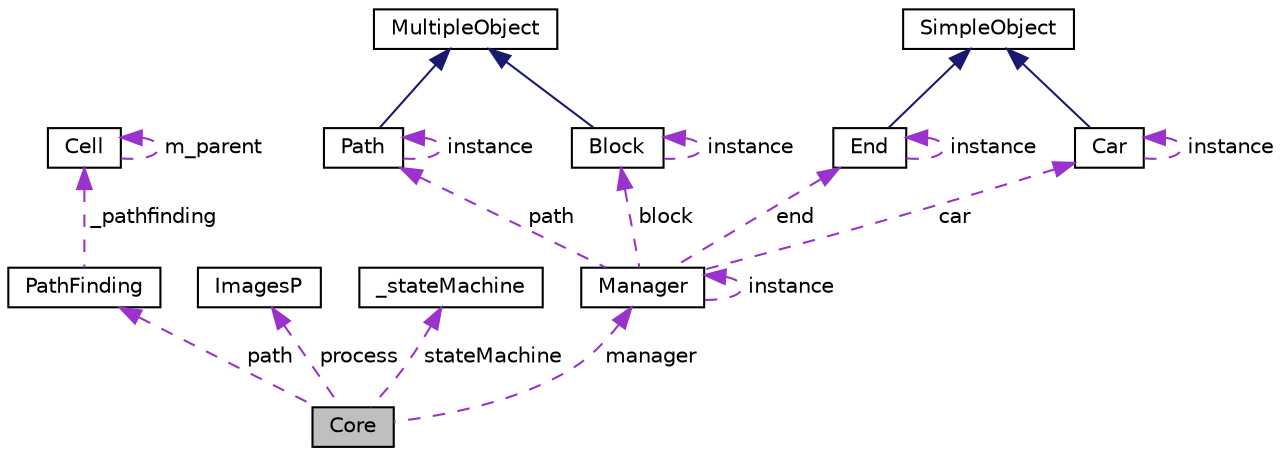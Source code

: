 digraph "Core"
{
  edge [fontname="Helvetica",fontsize="10",labelfontname="Helvetica",labelfontsize="10"];
  node [fontname="Helvetica",fontsize="10",shape=record];
  Node1 [label="Core",height=0.2,width=0.4,color="black", fillcolor="grey75", style="filled" fontcolor="black"];
  Node2 -> Node1 [dir="back",color="darkorchid3",fontsize="10",style="dashed",label=" path" ,fontname="Helvetica"];
  Node2 [label="PathFinding",height=0.2,width=0.4,color="black", fillcolor="white", style="filled",URL="$class_path_finding.html"];
  Node3 -> Node2 [dir="back",color="darkorchid3",fontsize="10",style="dashed",label=" _pathfinding" ,fontname="Helvetica"];
  Node3 [label="Cell",height=0.2,width=0.4,color="black", fillcolor="white", style="filled",URL="$class_cell.html"];
  Node3 -> Node3 [dir="back",color="darkorchid3",fontsize="10",style="dashed",label=" m_parent" ,fontname="Helvetica"];
  Node4 -> Node1 [dir="back",color="darkorchid3",fontsize="10",style="dashed",label=" process" ,fontname="Helvetica"];
  Node4 [label="ImagesP",height=0.2,width=0.4,color="black", fillcolor="white", style="filled",URL="$class_images_p.html"];
  Node5 -> Node1 [dir="back",color="darkorchid3",fontsize="10",style="dashed",label=" stateMachine" ,fontname="Helvetica"];
  Node5 [label="_stateMachine",height=0.2,width=0.4,color="black", fillcolor="white", style="filled",URL="$struct__state_machine.html"];
  Node6 -> Node1 [dir="back",color="darkorchid3",fontsize="10",style="dashed",label=" manager" ,fontname="Helvetica"];
  Node6 [label="Manager",height=0.2,width=0.4,color="black", fillcolor="white", style="filled",URL="$class_manager.html"];
  Node7 -> Node6 [dir="back",color="darkorchid3",fontsize="10",style="dashed",label=" path" ,fontname="Helvetica"];
  Node7 [label="Path",height=0.2,width=0.4,color="black", fillcolor="white", style="filled",URL="$class_path.html"];
  Node8 -> Node7 [dir="back",color="midnightblue",fontsize="10",style="solid",fontname="Helvetica"];
  Node8 [label="MultipleObject",height=0.2,width=0.4,color="black", fillcolor="white", style="filled",URL="$class_multiple_object.html"];
  Node7 -> Node7 [dir="back",color="darkorchid3",fontsize="10",style="dashed",label=" instance" ,fontname="Helvetica"];
  Node9 -> Node6 [dir="back",color="darkorchid3",fontsize="10",style="dashed",label=" end" ,fontname="Helvetica"];
  Node9 [label="End",height=0.2,width=0.4,color="black", fillcolor="white", style="filled",URL="$class_end.html"];
  Node10 -> Node9 [dir="back",color="midnightblue",fontsize="10",style="solid",fontname="Helvetica"];
  Node10 [label="SimpleObject",height=0.2,width=0.4,color="black", fillcolor="white", style="filled",URL="$class_simple_object.html"];
  Node9 -> Node9 [dir="back",color="darkorchid3",fontsize="10",style="dashed",label=" instance" ,fontname="Helvetica"];
  Node11 -> Node6 [dir="back",color="darkorchid3",fontsize="10",style="dashed",label=" block" ,fontname="Helvetica"];
  Node11 [label="Block",height=0.2,width=0.4,color="black", fillcolor="white", style="filled",URL="$class_block.html"];
  Node8 -> Node11 [dir="back",color="midnightblue",fontsize="10",style="solid",fontname="Helvetica"];
  Node11 -> Node11 [dir="back",color="darkorchid3",fontsize="10",style="dashed",label=" instance" ,fontname="Helvetica"];
  Node6 -> Node6 [dir="back",color="darkorchid3",fontsize="10",style="dashed",label=" instance" ,fontname="Helvetica"];
  Node12 -> Node6 [dir="back",color="darkorchid3",fontsize="10",style="dashed",label=" car" ,fontname="Helvetica"];
  Node12 [label="Car",height=0.2,width=0.4,color="black", fillcolor="white", style="filled",URL="$class_car.html"];
  Node10 -> Node12 [dir="back",color="midnightblue",fontsize="10",style="solid",fontname="Helvetica"];
  Node12 -> Node12 [dir="back",color="darkorchid3",fontsize="10",style="dashed",label=" instance" ,fontname="Helvetica"];
}

